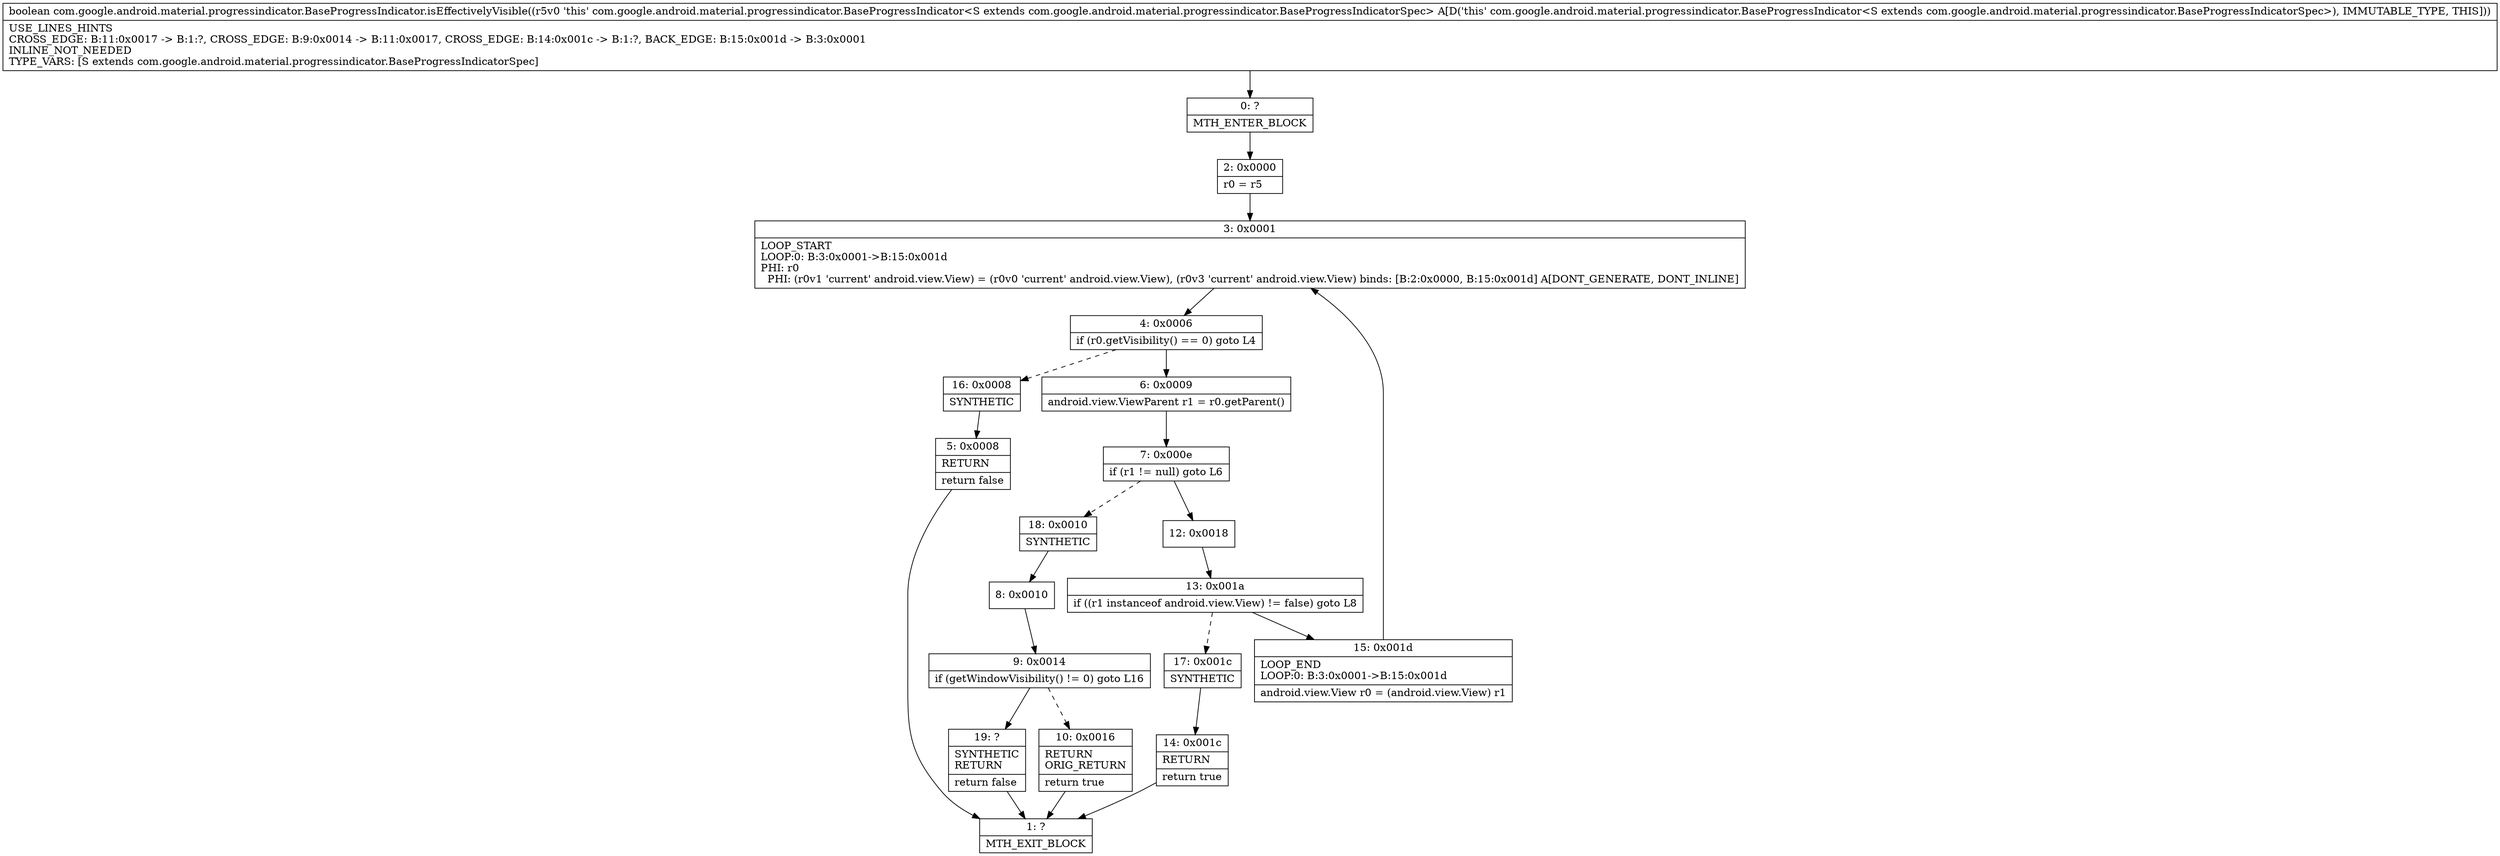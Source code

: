 digraph "CFG forcom.google.android.material.progressindicator.BaseProgressIndicator.isEffectivelyVisible()Z" {
Node_0 [shape=record,label="{0\:\ ?|MTH_ENTER_BLOCK\l}"];
Node_2 [shape=record,label="{2\:\ 0x0000|r0 = r5\l}"];
Node_3 [shape=record,label="{3\:\ 0x0001|LOOP_START\lLOOP:0: B:3:0x0001\-\>B:15:0x001d\lPHI: r0 \l  PHI: (r0v1 'current' android.view.View) = (r0v0 'current' android.view.View), (r0v3 'current' android.view.View) binds: [B:2:0x0000, B:15:0x001d] A[DONT_GENERATE, DONT_INLINE]\l}"];
Node_4 [shape=record,label="{4\:\ 0x0006|if (r0.getVisibility() == 0) goto L4\l}"];
Node_6 [shape=record,label="{6\:\ 0x0009|android.view.ViewParent r1 = r0.getParent()\l}"];
Node_7 [shape=record,label="{7\:\ 0x000e|if (r1 != null) goto L6\l}"];
Node_12 [shape=record,label="{12\:\ 0x0018}"];
Node_13 [shape=record,label="{13\:\ 0x001a|if ((r1 instanceof android.view.View) != false) goto L8\l}"];
Node_15 [shape=record,label="{15\:\ 0x001d|LOOP_END\lLOOP:0: B:3:0x0001\-\>B:15:0x001d\l|android.view.View r0 = (android.view.View) r1\l}"];
Node_17 [shape=record,label="{17\:\ 0x001c|SYNTHETIC\l}"];
Node_14 [shape=record,label="{14\:\ 0x001c|RETURN\l|return true\l}"];
Node_1 [shape=record,label="{1\:\ ?|MTH_EXIT_BLOCK\l}"];
Node_18 [shape=record,label="{18\:\ 0x0010|SYNTHETIC\l}"];
Node_8 [shape=record,label="{8\:\ 0x0010}"];
Node_9 [shape=record,label="{9\:\ 0x0014|if (getWindowVisibility() != 0) goto L16\l}"];
Node_10 [shape=record,label="{10\:\ 0x0016|RETURN\lORIG_RETURN\l|return true\l}"];
Node_19 [shape=record,label="{19\:\ ?|SYNTHETIC\lRETURN\l|return false\l}"];
Node_16 [shape=record,label="{16\:\ 0x0008|SYNTHETIC\l}"];
Node_5 [shape=record,label="{5\:\ 0x0008|RETURN\l|return false\l}"];
MethodNode[shape=record,label="{boolean com.google.android.material.progressindicator.BaseProgressIndicator.isEffectivelyVisible((r5v0 'this' com.google.android.material.progressindicator.BaseProgressIndicator\<S extends com.google.android.material.progressindicator.BaseProgressIndicatorSpec\> A[D('this' com.google.android.material.progressindicator.BaseProgressIndicator\<S extends com.google.android.material.progressindicator.BaseProgressIndicatorSpec\>), IMMUTABLE_TYPE, THIS]))  | USE_LINES_HINTS\lCROSS_EDGE: B:11:0x0017 \-\> B:1:?, CROSS_EDGE: B:9:0x0014 \-\> B:11:0x0017, CROSS_EDGE: B:14:0x001c \-\> B:1:?, BACK_EDGE: B:15:0x001d \-\> B:3:0x0001\lINLINE_NOT_NEEDED\lTYPE_VARS: [S extends com.google.android.material.progressindicator.BaseProgressIndicatorSpec]\l}"];
MethodNode -> Node_0;Node_0 -> Node_2;
Node_2 -> Node_3;
Node_3 -> Node_4;
Node_4 -> Node_6;
Node_4 -> Node_16[style=dashed];
Node_6 -> Node_7;
Node_7 -> Node_12;
Node_7 -> Node_18[style=dashed];
Node_12 -> Node_13;
Node_13 -> Node_15;
Node_13 -> Node_17[style=dashed];
Node_15 -> Node_3;
Node_17 -> Node_14;
Node_14 -> Node_1;
Node_18 -> Node_8;
Node_8 -> Node_9;
Node_9 -> Node_10[style=dashed];
Node_9 -> Node_19;
Node_10 -> Node_1;
Node_19 -> Node_1;
Node_16 -> Node_5;
Node_5 -> Node_1;
}

